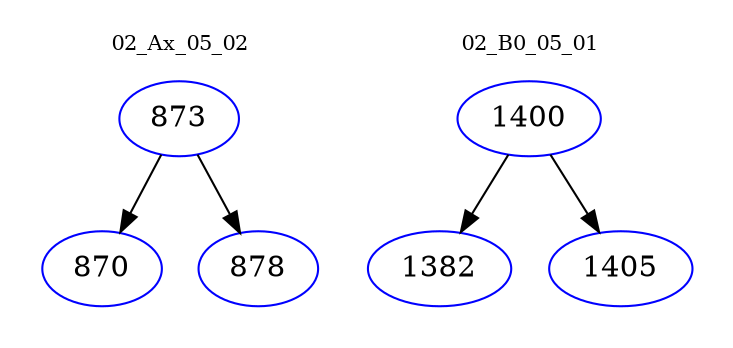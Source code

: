 digraph{
subgraph cluster_0 {
color = white
label = "02_Ax_05_02";
fontsize=10;
T0_873 [label="873", color="blue"]
T0_873 -> T0_870 [color="black"]
T0_870 [label="870", color="blue"]
T0_873 -> T0_878 [color="black"]
T0_878 [label="878", color="blue"]
}
subgraph cluster_1 {
color = white
label = "02_B0_05_01";
fontsize=10;
T1_1400 [label="1400", color="blue"]
T1_1400 -> T1_1382 [color="black"]
T1_1382 [label="1382", color="blue"]
T1_1400 -> T1_1405 [color="black"]
T1_1405 [label="1405", color="blue"]
}
}
